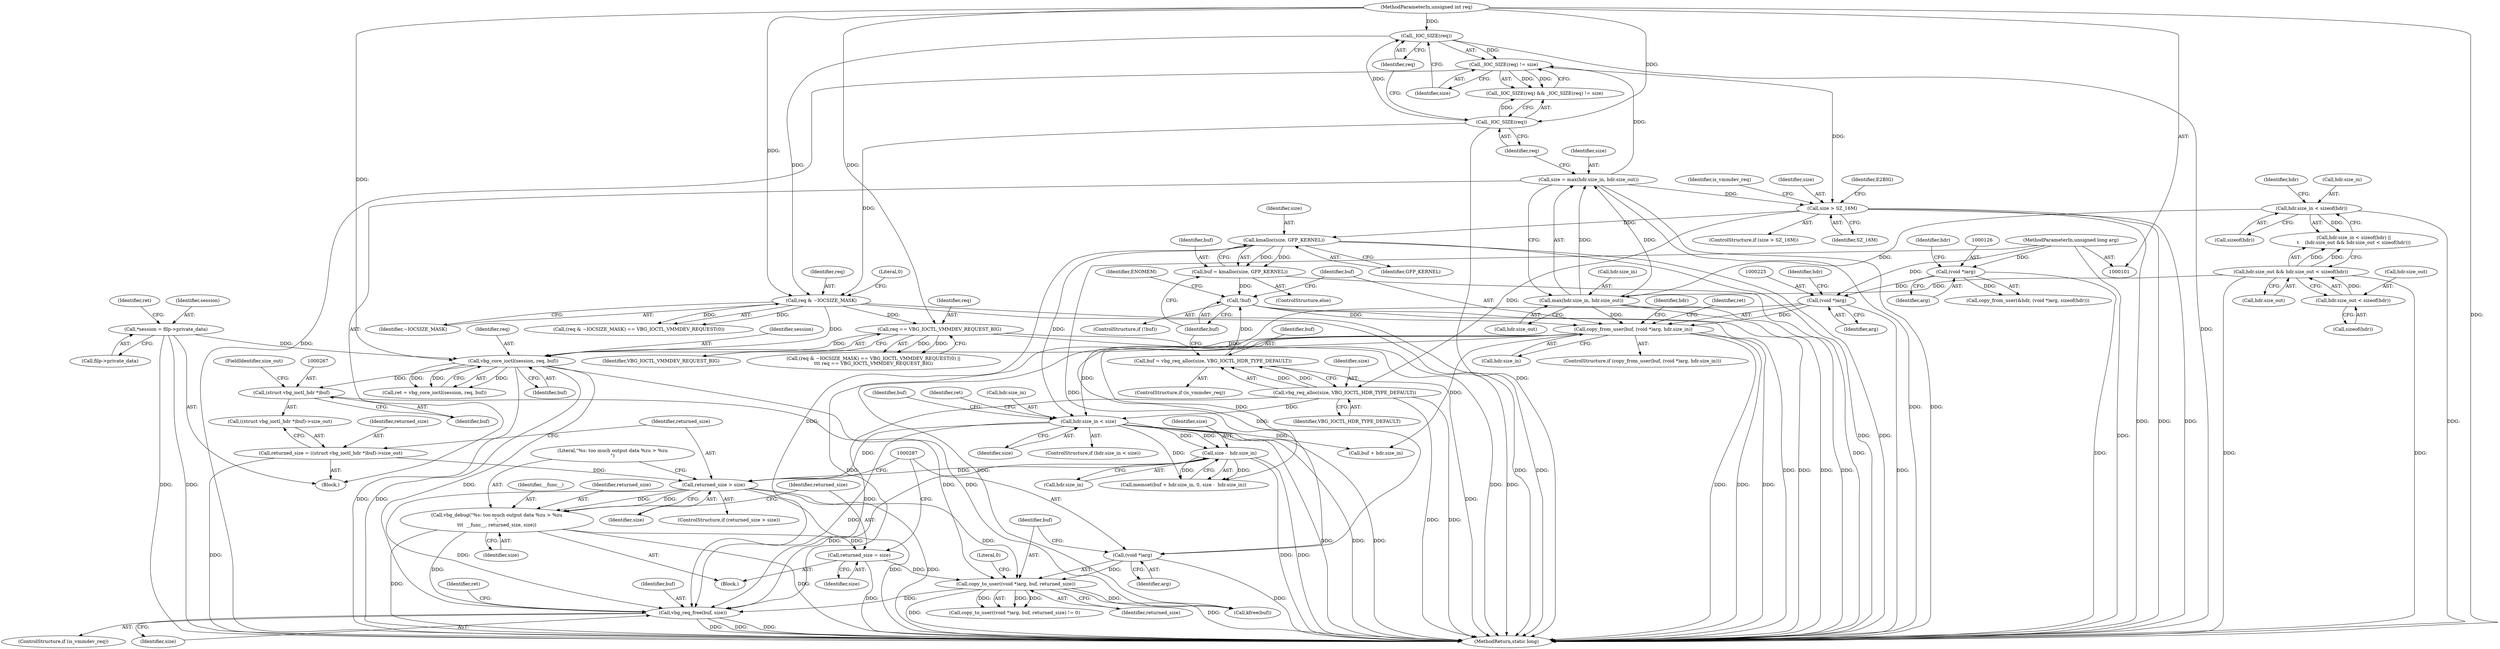 digraph "1_linux_bd23a7269834dc7c1f93e83535d16ebc44b75eba@API" {
"1000299" [label="(Call,vbg_req_free(buf, size))"];
"1000256" [label="(Call,vbg_core_ioctl(session, req, buf))"];
"1000107" [label="(Call,*session = filp->private_data)"];
"1000199" [label="(Call,req == VBG_IOCTL_VMMDEV_REQUEST_BIG)"];
"1000194" [label="(Call,req & ~IOCSIZE_MASK)"];
"1000177" [label="(Call,_IOC_SIZE(req))"];
"1000174" [label="(Call,_IOC_SIZE(req))"];
"1000103" [label="(MethodParameterIn,unsigned int req)"];
"1000222" [label="(Call,copy_from_user(buf, (void *)arg, hdr.size_in))"];
"1000216" [label="(Call,!buf)"];
"1000210" [label="(Call,buf = kmalloc(size, GFP_KERNEL))"];
"1000212" [label="(Call,kmalloc(size, GFP_KERNEL))"];
"1000184" [label="(Call,size > SZ_16M)"];
"1000163" [label="(Call,size = max(hdr.size_in, hdr.size_out))"];
"1000165" [label="(Call,max(hdr.size_in, hdr.size_out))"];
"1000144" [label="(Call,hdr.size_in < sizeof(hdr))"];
"1000150" [label="(Call,hdr.size_out && hdr.size_out < sizeof(hdr))"];
"1000154" [label="(Call,hdr.size_out < sizeof(hdr))"];
"1000176" [label="(Call,_IOC_SIZE(req) != size)"];
"1000204" [label="(Call,buf = vbg_req_alloc(size, VBG_IOCTL_HDR_TYPE_DEFAULT))"];
"1000206" [label="(Call,vbg_req_alloc(size, VBG_IOCTL_HDR_TYPE_DEFAULT))"];
"1000224" [label="(Call,(void *)arg)"];
"1000125" [label="(Call,(void *)arg)"];
"1000104" [label="(MethodParameterIn,unsigned long arg)"];
"1000285" [label="(Call,copy_to_user((void *)arg, buf, returned_size))"];
"1000286" [label="(Call,(void *)arg)"];
"1000266" [label="(Call,(struct vbg_ioctl_hdr *)buf)"];
"1000280" [label="(Call,returned_size = size)"];
"1000275" [label="(Call,vbg_debug(\"%s: too much output data %zu > %zu\n\",\n\t\t\t  __func__, returned_size, size))"];
"1000271" [label="(Call,returned_size > size)"];
"1000263" [label="(Call,returned_size = ((struct vbg_ioctl_hdr *)buf)->size_out)"];
"1000249" [label="(Call,size -  hdr.size_in)"];
"1000237" [label="(Call,hdr.size_in < size)"];
"1000242" [label="(Call,memset(buf + hdr.size_in, 0, size -  hdr.size_in))"];
"1000243" [label="(Call,buf + hdr.size_in)"];
"1000220" [label="(Identifier,ENOMEM)"];
"1000258" [label="(Identifier,req)"];
"1000151" [label="(Call,hdr.size_out)"];
"1000186" [label="(Identifier,SZ_16M)"];
"1000257" [label="(Identifier,session)"];
"1000232" [label="(Identifier,ret)"];
"1000273" [label="(Identifier,size)"];
"1000212" [label="(Call,kmalloc(size, GFP_KERNEL))"];
"1000270" [label="(ControlStructure,if (returned_size > size))"];
"1000301" [label="(Identifier,size)"];
"1000277" [label="(Identifier,__func__)"];
"1000213" [label="(Identifier,size)"];
"1000210" [label="(Call,buf = kmalloc(size, GFP_KERNEL))"];
"1000271" [label="(Call,returned_size > size)"];
"1000118" [label="(Identifier,ret)"];
"1000290" [label="(Identifier,returned_size)"];
"1000211" [label="(Identifier,buf)"];
"1000178" [label="(Identifier,req)"];
"1000217" [label="(Identifier,buf)"];
"1000265" [label="(Call,((struct vbg_ioctl_hdr *)buf)->size_out)"];
"1000228" [label="(Identifier,hdr)"];
"1000275" [label="(Call,vbg_debug(\"%s: too much output data %zu > %zu\n\",\n\t\t\t  __func__, returned_size, size))"];
"1000241" [label="(Identifier,size)"];
"1000195" [label="(Identifier,req)"];
"1000154" [label="(Call,hdr.size_out < sizeof(hdr))"];
"1000179" [label="(Identifier,size)"];
"1000306" [label="(Identifier,ret)"];
"1000176" [label="(Call,_IOC_SIZE(req) != size)"];
"1000145" [label="(Call,hdr.size_in)"];
"1000209" [label="(ControlStructure,else)"];
"1000236" [label="(ControlStructure,if (hdr.size_in < size))"];
"1000227" [label="(Call,hdr.size_in)"];
"1000144" [label="(Call,hdr.size_in < sizeof(hdr))"];
"1000177" [label="(Call,_IOC_SIZE(req))"];
"1000143" [label="(Call,hdr.size_in < sizeof(hdr) ||\n\t    (hdr.size_out && hdr.size_out < sizeof(hdr)))"];
"1000297" [label="(ControlStructure,if (is_vmmdev_req))"];
"1000256" [label="(Call,vbg_core_ioctl(session, req, buf))"];
"1000291" [label="(Literal,0)"];
"1000215" [label="(ControlStructure,if (!buf))"];
"1000205" [label="(Identifier,buf)"];
"1000206" [label="(Call,vbg_req_alloc(size, VBG_IOCTL_HDR_TYPE_DEFAULT))"];
"1000109" [label="(Call,filp->private_data)"];
"1000189" [label="(Identifier,E2BIG)"];
"1000251" [label="(Call,hdr.size_in)"];
"1000164" [label="(Identifier,size)"];
"1000216" [label="(Call,!buf)"];
"1000169" [label="(Call,hdr.size_out)"];
"1000200" [label="(Identifier,req)"];
"1000264" [label="(Identifier,returned_size)"];
"1000244" [label="(Identifier,buf)"];
"1000272" [label="(Identifier,returned_size)"];
"1000226" [label="(Identifier,arg)"];
"1000263" [label="(Call,returned_size = ((struct vbg_ioctl_hdr *)buf)->size_out)"];
"1000288" [label="(Identifier,arg)"];
"1000192" [label="(Call,(req & ~IOCSIZE_MASK) == VBG_IOCTL_VMMDEV_REQUEST(0) ||\n\t\t\t req == VBG_IOCTL_VMMDEV_REQUEST_BIG)"];
"1000285" [label="(Call,copy_to_user((void *)arg, buf, returned_size))"];
"1000279" [label="(Identifier,size)"];
"1000175" [label="(Identifier,req)"];
"1000250" [label="(Identifier,size)"];
"1000224" [label="(Call,(void *)arg)"];
"1000122" [label="(Call,copy_from_user(&hdr, (void *)arg, sizeof(hdr)))"];
"1000281" [label="(Identifier,returned_size)"];
"1000222" [label="(Call,copy_from_user(buf, (void *)arg, hdr.size_in))"];
"1000249" [label="(Call,size -  hdr.size_in)"];
"1000303" [label="(Call,kfree(buf))"];
"1000155" [label="(Call,hdr.size_out)"];
"1000104" [label="(MethodParameterIn,unsigned long arg)"];
"1000204" [label="(Call,buf = vbg_req_alloc(size, VBG_IOCTL_HDR_TYPE_DEFAULT))"];
"1000148" [label="(Call,sizeof(hdr))"];
"1000108" [label="(Identifier,session)"];
"1000289" [label="(Identifier,buf)"];
"1000299" [label="(Call,vbg_req_free(buf, size))"];
"1000183" [label="(ControlStructure,if (size > SZ_16M))"];
"1000300" [label="(Identifier,buf)"];
"1000107" [label="(Call,*session = filp->private_data)"];
"1000127" [label="(Identifier,arg)"];
"1000103" [label="(MethodParameterIn,unsigned int req)"];
"1000282" [label="(Identifier,size)"];
"1000269" [label="(FieldIdentifier,size_out)"];
"1000268" [label="(Identifier,buf)"];
"1000274" [label="(Block,)"];
"1000280" [label="(Call,returned_size = size)"];
"1000174" [label="(Call,_IOC_SIZE(req))"];
"1000152" [label="(Identifier,hdr)"];
"1000276" [label="(Literal,\"%s: too much output data %zu > %zu\n\")"];
"1000105" [label="(Block,)"];
"1000150" [label="(Call,hdr.size_out && hdr.size_out < sizeof(hdr))"];
"1000259" [label="(Identifier,buf)"];
"1000158" [label="(Call,sizeof(hdr))"];
"1000208" [label="(Identifier,VBG_IOCTL_HDR_TYPE_DEFAULT)"];
"1000254" [label="(Call,ret = vbg_core_ioctl(session, req, buf))"];
"1000278" [label="(Identifier,returned_size)"];
"1000166" [label="(Call,hdr.size_in)"];
"1000307" [label="(MethodReturn,static long)"];
"1000198" [label="(Literal,0)"];
"1000196" [label="(Identifier,~IOCSIZE_MASK)"];
"1000221" [label="(ControlStructure,if (copy_from_user(buf, (void *)arg, hdr.size_in)))"];
"1000191" [label="(Identifier,is_vmmdev_req)"];
"1000223" [label="(Identifier,buf)"];
"1000194" [label="(Call,req & ~IOCSIZE_MASK)"];
"1000284" [label="(Call,copy_to_user((void *)arg, buf, returned_size) != 0)"];
"1000165" [label="(Call,max(hdr.size_in, hdr.size_out))"];
"1000286" [label="(Call,(void *)arg)"];
"1000184" [label="(Call,size > SZ_16M)"];
"1000214" [label="(Identifier,GFP_KERNEL)"];
"1000237" [label="(Call,hdr.size_in < size)"];
"1000129" [label="(Identifier,hdr)"];
"1000266" [label="(Call,(struct vbg_ioctl_hdr *)buf)"];
"1000207" [label="(Identifier,size)"];
"1000125" [label="(Call,(void *)arg)"];
"1000255" [label="(Identifier,ret)"];
"1000163" [label="(Call,size = max(hdr.size_in, hdr.size_out))"];
"1000202" [label="(ControlStructure,if (is_vmmdev_req))"];
"1000238" [label="(Call,hdr.size_in)"];
"1000201" [label="(Identifier,VBG_IOCTL_VMMDEV_REQUEST_BIG)"];
"1000173" [label="(Call,_IOC_SIZE(req) && _IOC_SIZE(req) != size)"];
"1000185" [label="(Identifier,size)"];
"1000199" [label="(Call,req == VBG_IOCTL_VMMDEV_REQUEST_BIG)"];
"1000193" [label="(Call,(req & ~IOCSIZE_MASK) == VBG_IOCTL_VMMDEV_REQUEST(0))"];
"1000239" [label="(Identifier,hdr)"];
"1000299" -> "1000297"  [label="AST: "];
"1000299" -> "1000301"  [label="CFG: "];
"1000300" -> "1000299"  [label="AST: "];
"1000301" -> "1000299"  [label="AST: "];
"1000306" -> "1000299"  [label="CFG: "];
"1000299" -> "1000307"  [label="DDG: "];
"1000299" -> "1000307"  [label="DDG: "];
"1000299" -> "1000307"  [label="DDG: "];
"1000256" -> "1000299"  [label="DDG: "];
"1000222" -> "1000299"  [label="DDG: "];
"1000285" -> "1000299"  [label="DDG: "];
"1000206" -> "1000299"  [label="DDG: "];
"1000271" -> "1000299"  [label="DDG: "];
"1000212" -> "1000299"  [label="DDG: "];
"1000249" -> "1000299"  [label="DDG: "];
"1000237" -> "1000299"  [label="DDG: "];
"1000275" -> "1000299"  [label="DDG: "];
"1000256" -> "1000254"  [label="AST: "];
"1000256" -> "1000259"  [label="CFG: "];
"1000257" -> "1000256"  [label="AST: "];
"1000258" -> "1000256"  [label="AST: "];
"1000259" -> "1000256"  [label="AST: "];
"1000254" -> "1000256"  [label="CFG: "];
"1000256" -> "1000307"  [label="DDG: "];
"1000256" -> "1000307"  [label="DDG: "];
"1000256" -> "1000254"  [label="DDG: "];
"1000256" -> "1000254"  [label="DDG: "];
"1000256" -> "1000254"  [label="DDG: "];
"1000107" -> "1000256"  [label="DDG: "];
"1000199" -> "1000256"  [label="DDG: "];
"1000194" -> "1000256"  [label="DDG: "];
"1000103" -> "1000256"  [label="DDG: "];
"1000222" -> "1000256"  [label="DDG: "];
"1000256" -> "1000266"  [label="DDG: "];
"1000256" -> "1000303"  [label="DDG: "];
"1000107" -> "1000105"  [label="AST: "];
"1000107" -> "1000109"  [label="CFG: "];
"1000108" -> "1000107"  [label="AST: "];
"1000109" -> "1000107"  [label="AST: "];
"1000118" -> "1000107"  [label="CFG: "];
"1000107" -> "1000307"  [label="DDG: "];
"1000107" -> "1000307"  [label="DDG: "];
"1000199" -> "1000192"  [label="AST: "];
"1000199" -> "1000201"  [label="CFG: "];
"1000200" -> "1000199"  [label="AST: "];
"1000201" -> "1000199"  [label="AST: "];
"1000192" -> "1000199"  [label="CFG: "];
"1000199" -> "1000307"  [label="DDG: "];
"1000199" -> "1000307"  [label="DDG: "];
"1000199" -> "1000192"  [label="DDG: "];
"1000199" -> "1000192"  [label="DDG: "];
"1000194" -> "1000199"  [label="DDG: "];
"1000103" -> "1000199"  [label="DDG: "];
"1000194" -> "1000193"  [label="AST: "];
"1000194" -> "1000196"  [label="CFG: "];
"1000195" -> "1000194"  [label="AST: "];
"1000196" -> "1000194"  [label="AST: "];
"1000198" -> "1000194"  [label="CFG: "];
"1000194" -> "1000307"  [label="DDG: "];
"1000194" -> "1000307"  [label="DDG: "];
"1000194" -> "1000193"  [label="DDG: "];
"1000194" -> "1000193"  [label="DDG: "];
"1000177" -> "1000194"  [label="DDG: "];
"1000174" -> "1000194"  [label="DDG: "];
"1000103" -> "1000194"  [label="DDG: "];
"1000177" -> "1000176"  [label="AST: "];
"1000177" -> "1000178"  [label="CFG: "];
"1000178" -> "1000177"  [label="AST: "];
"1000179" -> "1000177"  [label="CFG: "];
"1000177" -> "1000307"  [label="DDG: "];
"1000177" -> "1000176"  [label="DDG: "];
"1000174" -> "1000177"  [label="DDG: "];
"1000103" -> "1000177"  [label="DDG: "];
"1000174" -> "1000173"  [label="AST: "];
"1000174" -> "1000175"  [label="CFG: "];
"1000175" -> "1000174"  [label="AST: "];
"1000178" -> "1000174"  [label="CFG: "];
"1000173" -> "1000174"  [label="CFG: "];
"1000174" -> "1000307"  [label="DDG: "];
"1000174" -> "1000173"  [label="DDG: "];
"1000103" -> "1000174"  [label="DDG: "];
"1000103" -> "1000101"  [label="AST: "];
"1000103" -> "1000307"  [label="DDG: "];
"1000222" -> "1000221"  [label="AST: "];
"1000222" -> "1000227"  [label="CFG: "];
"1000223" -> "1000222"  [label="AST: "];
"1000224" -> "1000222"  [label="AST: "];
"1000227" -> "1000222"  [label="AST: "];
"1000232" -> "1000222"  [label="CFG: "];
"1000239" -> "1000222"  [label="CFG: "];
"1000222" -> "1000307"  [label="DDG: "];
"1000222" -> "1000307"  [label="DDG: "];
"1000222" -> "1000307"  [label="DDG: "];
"1000216" -> "1000222"  [label="DDG: "];
"1000224" -> "1000222"  [label="DDG: "];
"1000165" -> "1000222"  [label="DDG: "];
"1000222" -> "1000237"  [label="DDG: "];
"1000222" -> "1000242"  [label="DDG: "];
"1000222" -> "1000243"  [label="DDG: "];
"1000222" -> "1000303"  [label="DDG: "];
"1000216" -> "1000215"  [label="AST: "];
"1000216" -> "1000217"  [label="CFG: "];
"1000217" -> "1000216"  [label="AST: "];
"1000220" -> "1000216"  [label="CFG: "];
"1000223" -> "1000216"  [label="CFG: "];
"1000216" -> "1000307"  [label="DDG: "];
"1000216" -> "1000307"  [label="DDG: "];
"1000210" -> "1000216"  [label="DDG: "];
"1000204" -> "1000216"  [label="DDG: "];
"1000210" -> "1000209"  [label="AST: "];
"1000210" -> "1000212"  [label="CFG: "];
"1000211" -> "1000210"  [label="AST: "];
"1000212" -> "1000210"  [label="AST: "];
"1000217" -> "1000210"  [label="CFG: "];
"1000210" -> "1000307"  [label="DDG: "];
"1000212" -> "1000210"  [label="DDG: "];
"1000212" -> "1000210"  [label="DDG: "];
"1000212" -> "1000214"  [label="CFG: "];
"1000213" -> "1000212"  [label="AST: "];
"1000214" -> "1000212"  [label="AST: "];
"1000212" -> "1000307"  [label="DDG: "];
"1000212" -> "1000307"  [label="DDG: "];
"1000184" -> "1000212"  [label="DDG: "];
"1000212" -> "1000237"  [label="DDG: "];
"1000184" -> "1000183"  [label="AST: "];
"1000184" -> "1000186"  [label="CFG: "];
"1000185" -> "1000184"  [label="AST: "];
"1000186" -> "1000184"  [label="AST: "];
"1000189" -> "1000184"  [label="CFG: "];
"1000191" -> "1000184"  [label="CFG: "];
"1000184" -> "1000307"  [label="DDG: "];
"1000184" -> "1000307"  [label="DDG: "];
"1000184" -> "1000307"  [label="DDG: "];
"1000163" -> "1000184"  [label="DDG: "];
"1000176" -> "1000184"  [label="DDG: "];
"1000184" -> "1000206"  [label="DDG: "];
"1000163" -> "1000105"  [label="AST: "];
"1000163" -> "1000165"  [label="CFG: "];
"1000164" -> "1000163"  [label="AST: "];
"1000165" -> "1000163"  [label="AST: "];
"1000175" -> "1000163"  [label="CFG: "];
"1000163" -> "1000307"  [label="DDG: "];
"1000163" -> "1000307"  [label="DDG: "];
"1000165" -> "1000163"  [label="DDG: "];
"1000165" -> "1000163"  [label="DDG: "];
"1000163" -> "1000176"  [label="DDG: "];
"1000165" -> "1000169"  [label="CFG: "];
"1000166" -> "1000165"  [label="AST: "];
"1000169" -> "1000165"  [label="AST: "];
"1000165" -> "1000307"  [label="DDG: "];
"1000165" -> "1000307"  [label="DDG: "];
"1000144" -> "1000165"  [label="DDG: "];
"1000150" -> "1000165"  [label="DDG: "];
"1000144" -> "1000143"  [label="AST: "];
"1000144" -> "1000148"  [label="CFG: "];
"1000145" -> "1000144"  [label="AST: "];
"1000148" -> "1000144"  [label="AST: "];
"1000152" -> "1000144"  [label="CFG: "];
"1000143" -> "1000144"  [label="CFG: "];
"1000144" -> "1000307"  [label="DDG: "];
"1000144" -> "1000143"  [label="DDG: "];
"1000150" -> "1000143"  [label="AST: "];
"1000150" -> "1000151"  [label="CFG: "];
"1000150" -> "1000154"  [label="CFG: "];
"1000151" -> "1000150"  [label="AST: "];
"1000154" -> "1000150"  [label="AST: "];
"1000143" -> "1000150"  [label="CFG: "];
"1000150" -> "1000307"  [label="DDG: "];
"1000150" -> "1000307"  [label="DDG: "];
"1000150" -> "1000143"  [label="DDG: "];
"1000150" -> "1000143"  [label="DDG: "];
"1000154" -> "1000150"  [label="DDG: "];
"1000154" -> "1000158"  [label="CFG: "];
"1000155" -> "1000154"  [label="AST: "];
"1000158" -> "1000154"  [label="AST: "];
"1000176" -> "1000173"  [label="AST: "];
"1000176" -> "1000179"  [label="CFG: "];
"1000179" -> "1000176"  [label="AST: "];
"1000173" -> "1000176"  [label="CFG: "];
"1000176" -> "1000307"  [label="DDG: "];
"1000176" -> "1000173"  [label="DDG: "];
"1000176" -> "1000173"  [label="DDG: "];
"1000204" -> "1000202"  [label="AST: "];
"1000204" -> "1000206"  [label="CFG: "];
"1000205" -> "1000204"  [label="AST: "];
"1000206" -> "1000204"  [label="AST: "];
"1000217" -> "1000204"  [label="CFG: "];
"1000204" -> "1000307"  [label="DDG: "];
"1000206" -> "1000204"  [label="DDG: "];
"1000206" -> "1000204"  [label="DDG: "];
"1000206" -> "1000208"  [label="CFG: "];
"1000207" -> "1000206"  [label="AST: "];
"1000208" -> "1000206"  [label="AST: "];
"1000206" -> "1000307"  [label="DDG: "];
"1000206" -> "1000307"  [label="DDG: "];
"1000206" -> "1000237"  [label="DDG: "];
"1000224" -> "1000226"  [label="CFG: "];
"1000225" -> "1000224"  [label="AST: "];
"1000226" -> "1000224"  [label="AST: "];
"1000228" -> "1000224"  [label="CFG: "];
"1000224" -> "1000307"  [label="DDG: "];
"1000125" -> "1000224"  [label="DDG: "];
"1000104" -> "1000224"  [label="DDG: "];
"1000224" -> "1000286"  [label="DDG: "];
"1000125" -> "1000122"  [label="AST: "];
"1000125" -> "1000127"  [label="CFG: "];
"1000126" -> "1000125"  [label="AST: "];
"1000127" -> "1000125"  [label="AST: "];
"1000129" -> "1000125"  [label="CFG: "];
"1000125" -> "1000307"  [label="DDG: "];
"1000125" -> "1000122"  [label="DDG: "];
"1000104" -> "1000125"  [label="DDG: "];
"1000104" -> "1000101"  [label="AST: "];
"1000104" -> "1000307"  [label="DDG: "];
"1000104" -> "1000286"  [label="DDG: "];
"1000285" -> "1000284"  [label="AST: "];
"1000285" -> "1000290"  [label="CFG: "];
"1000286" -> "1000285"  [label="AST: "];
"1000289" -> "1000285"  [label="AST: "];
"1000290" -> "1000285"  [label="AST: "];
"1000291" -> "1000285"  [label="CFG: "];
"1000285" -> "1000307"  [label="DDG: "];
"1000285" -> "1000307"  [label="DDG: "];
"1000285" -> "1000284"  [label="DDG: "];
"1000285" -> "1000284"  [label="DDG: "];
"1000285" -> "1000284"  [label="DDG: "];
"1000286" -> "1000285"  [label="DDG: "];
"1000266" -> "1000285"  [label="DDG: "];
"1000280" -> "1000285"  [label="DDG: "];
"1000271" -> "1000285"  [label="DDG: "];
"1000285" -> "1000303"  [label="DDG: "];
"1000286" -> "1000288"  [label="CFG: "];
"1000287" -> "1000286"  [label="AST: "];
"1000288" -> "1000286"  [label="AST: "];
"1000289" -> "1000286"  [label="CFG: "];
"1000286" -> "1000307"  [label="DDG: "];
"1000266" -> "1000265"  [label="AST: "];
"1000266" -> "1000268"  [label="CFG: "];
"1000267" -> "1000266"  [label="AST: "];
"1000268" -> "1000266"  [label="AST: "];
"1000269" -> "1000266"  [label="CFG: "];
"1000280" -> "1000274"  [label="AST: "];
"1000280" -> "1000282"  [label="CFG: "];
"1000281" -> "1000280"  [label="AST: "];
"1000282" -> "1000280"  [label="AST: "];
"1000287" -> "1000280"  [label="CFG: "];
"1000280" -> "1000307"  [label="DDG: "];
"1000275" -> "1000280"  [label="DDG: "];
"1000275" -> "1000274"  [label="AST: "];
"1000275" -> "1000279"  [label="CFG: "];
"1000276" -> "1000275"  [label="AST: "];
"1000277" -> "1000275"  [label="AST: "];
"1000278" -> "1000275"  [label="AST: "];
"1000279" -> "1000275"  [label="AST: "];
"1000281" -> "1000275"  [label="CFG: "];
"1000275" -> "1000307"  [label="DDG: "];
"1000275" -> "1000307"  [label="DDG: "];
"1000271" -> "1000275"  [label="DDG: "];
"1000271" -> "1000275"  [label="DDG: "];
"1000271" -> "1000270"  [label="AST: "];
"1000271" -> "1000273"  [label="CFG: "];
"1000272" -> "1000271"  [label="AST: "];
"1000273" -> "1000271"  [label="AST: "];
"1000276" -> "1000271"  [label="CFG: "];
"1000287" -> "1000271"  [label="CFG: "];
"1000271" -> "1000307"  [label="DDG: "];
"1000271" -> "1000307"  [label="DDG: "];
"1000263" -> "1000271"  [label="DDG: "];
"1000249" -> "1000271"  [label="DDG: "];
"1000237" -> "1000271"  [label="DDG: "];
"1000263" -> "1000105"  [label="AST: "];
"1000263" -> "1000265"  [label="CFG: "];
"1000264" -> "1000263"  [label="AST: "];
"1000265" -> "1000263"  [label="AST: "];
"1000272" -> "1000263"  [label="CFG: "];
"1000263" -> "1000307"  [label="DDG: "];
"1000249" -> "1000242"  [label="AST: "];
"1000249" -> "1000251"  [label="CFG: "];
"1000250" -> "1000249"  [label="AST: "];
"1000251" -> "1000249"  [label="AST: "];
"1000242" -> "1000249"  [label="CFG: "];
"1000249" -> "1000307"  [label="DDG: "];
"1000249" -> "1000307"  [label="DDG: "];
"1000249" -> "1000242"  [label="DDG: "];
"1000249" -> "1000242"  [label="DDG: "];
"1000237" -> "1000249"  [label="DDG: "];
"1000237" -> "1000249"  [label="DDG: "];
"1000237" -> "1000236"  [label="AST: "];
"1000237" -> "1000241"  [label="CFG: "];
"1000238" -> "1000237"  [label="AST: "];
"1000241" -> "1000237"  [label="AST: "];
"1000244" -> "1000237"  [label="CFG: "];
"1000255" -> "1000237"  [label="CFG: "];
"1000237" -> "1000307"  [label="DDG: "];
"1000237" -> "1000307"  [label="DDG: "];
"1000237" -> "1000307"  [label="DDG: "];
"1000237" -> "1000242"  [label="DDG: "];
"1000237" -> "1000243"  [label="DDG: "];
}

